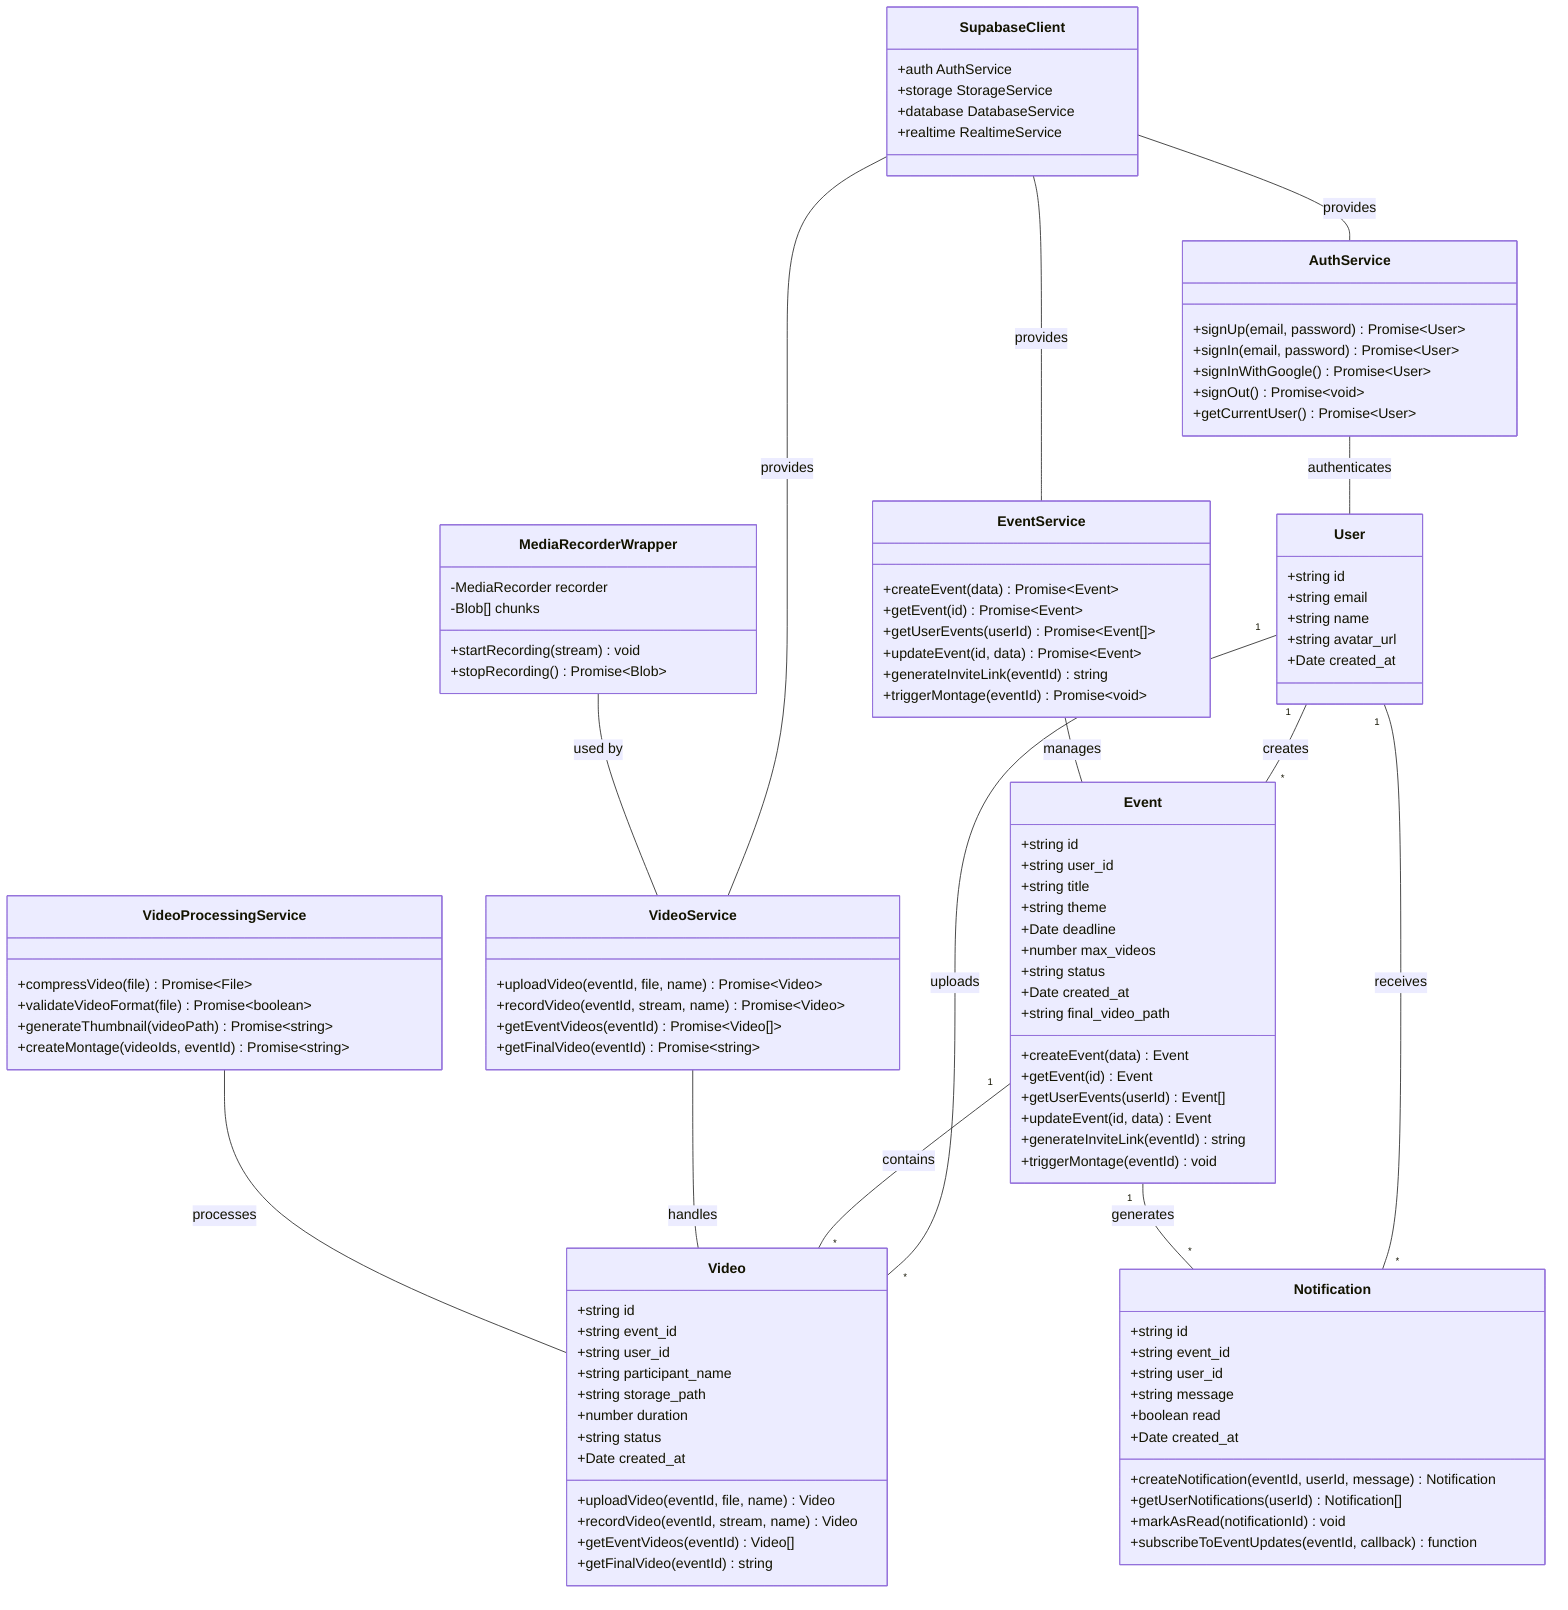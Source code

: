 classDiagram
    class User {
        +string id
        +string email
        +string name
        +string avatar_url
        +Date created_at
    }
    
    class Event {
        +string id
        +string user_id
        +string title
        +string theme
        +Date deadline
        +number max_videos
        +string status
        +Date created_at
        +string final_video_path
        +createEvent(data) Event
        +getEvent(id) Event
        +getUserEvents(userId) Event[]
        +updateEvent(id, data) Event
        +generateInviteLink(eventId) string
        +triggerMontage(eventId) void
    }
    
    class Video {
        +string id
        +string event_id
        +string user_id
        +string participant_name
        +string storage_path
        +number duration
        +string status
        +Date created_at
        +uploadVideo(eventId, file, name) Video
        +recordVideo(eventId, stream, name) Video
        +getEventVideos(eventId) Video[]
        +getFinalVideo(eventId) string
    }
    
    class Notification {
        +string id
        +string event_id
        +string user_id
        +string message
        +boolean read
        +Date created_at
        +createNotification(eventId, userId, message) Notification
        +getUserNotifications(userId) Notification[]
        +markAsRead(notificationId) void
        +subscribeToEventUpdates(eventId, callback) function
    }
    
    class AuthService {
        +signUp(email, password) Promise~User~
        +signIn(email, password) Promise~User~
        +signInWithGoogle() Promise~User~
        +signOut() Promise~void~
        +getCurrentUser() Promise~User~
    }
    
    class EventService {
        +createEvent(data) Promise~Event~
        +getEvent(id) Promise~Event~
        +getUserEvents(userId) Promise~Event[]~
        +updateEvent(id, data) Promise~Event~
        +generateInviteLink(eventId) string
        +triggerMontage(eventId) Promise~void~
    }
    
    class VideoService {
        +uploadVideo(eventId, file, name) Promise~Video~
        +recordVideo(eventId, stream, name) Promise~Video~
        +getEventVideos(eventId) Promise~Video[]~
        +getFinalVideo(eventId) Promise~string~
    }
    
    class VideoProcessingService {
        +compressVideo(file) Promise~File~
        +validateVideoFormat(file) Promise~boolean~
        +generateThumbnail(videoPath) Promise~string~
        +createMontage(videoIds, eventId) Promise~string~
    }
    
    class SupabaseClient {
        +auth AuthService
        +storage StorageService
        +database DatabaseService
        +realtime RealtimeService
    }
    
    class MediaRecorderWrapper {
        -MediaRecorder recorder
        -Blob[] chunks
        +startRecording(stream) void
        +stopRecording() Promise~Blob~
    }
    
    User "1" -- "*" Event : creates
    User "1" -- "*" Video : uploads
    User "1" -- "*" Notification : receives
    Event "1" -- "*" Video : contains
    Event "1" -- "*" Notification : generates
    
    AuthService -- User : authenticates
    EventService -- Event : manages
    VideoService -- Video : handles
    VideoProcessingService -- Video : processes
    
    SupabaseClient -- AuthService : provides
    SupabaseClient -- EventService : provides
    SupabaseClient -- VideoService : provides
    
    MediaRecorderWrapper -- VideoService : used by